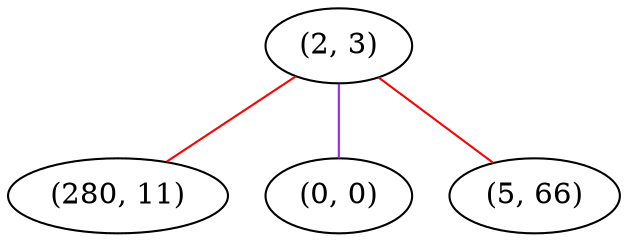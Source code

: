 graph "" {
"(2, 3)";
"(280, 11)";
"(0, 0)";
"(5, 66)";
"(2, 3)" -- "(280, 11)"  [color=red, key=0, weight=1];
"(2, 3)" -- "(0, 0)"  [color=purple, key=0, weight=4];
"(2, 3)" -- "(5, 66)"  [color=red, key=0, weight=1];
}
